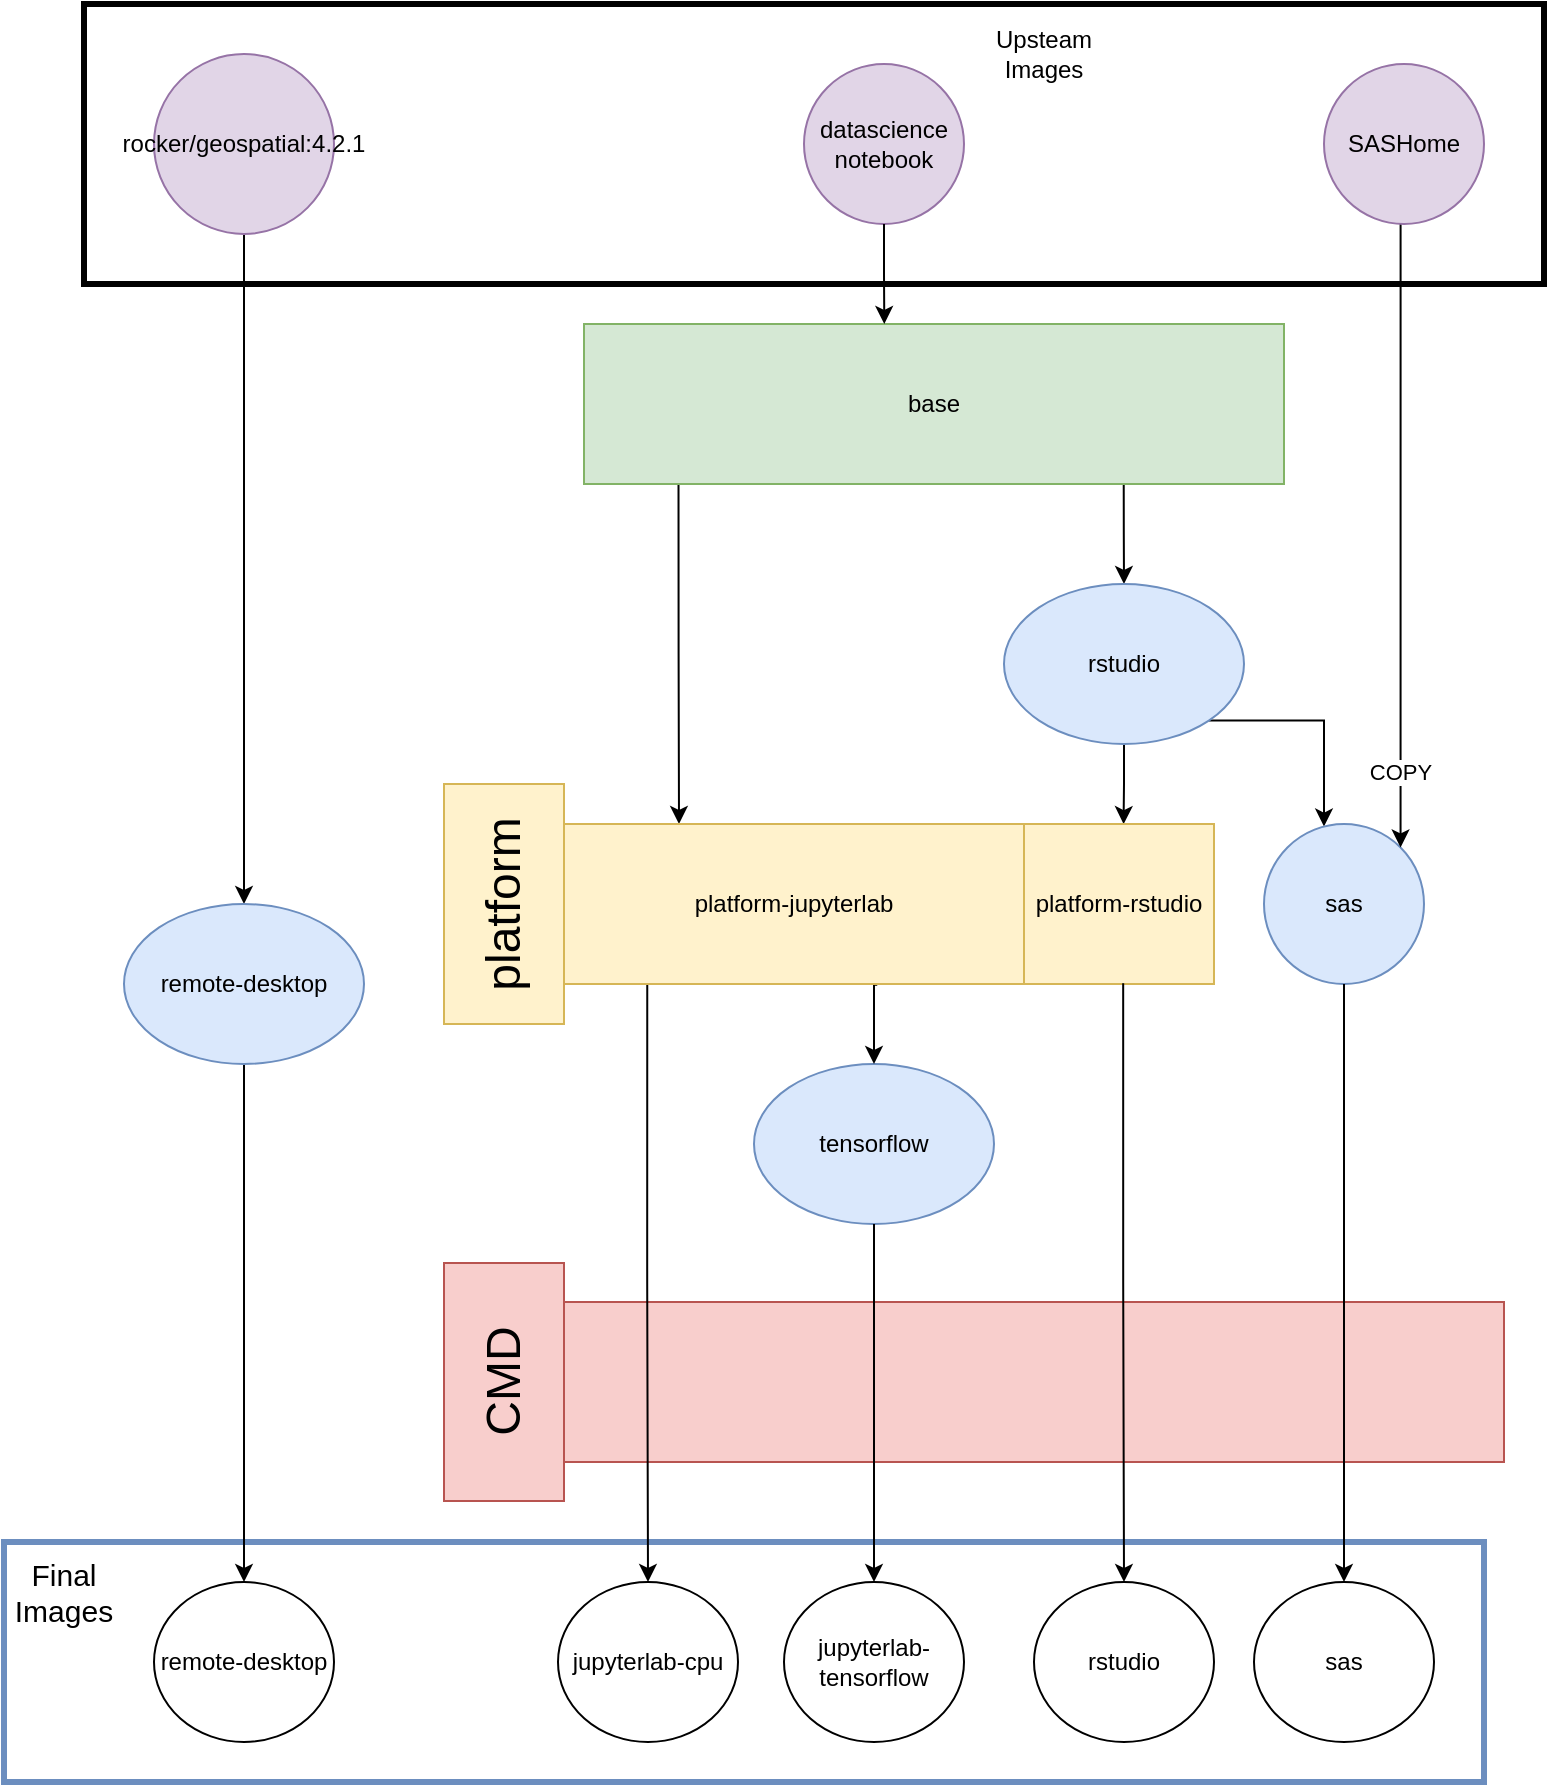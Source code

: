 <mxfile version="25.0.3">
  <diagram name="Page-1" id="zlxh3_FURENLlaDQN8fC">
    <mxGraphModel dx="1500" dy="769" grid="1" gridSize="10" guides="1" tooltips="1" connect="1" arrows="1" fold="1" page="1" pageScale="1" pageWidth="850" pageHeight="1100" math="0" shadow="0">
      <root>
        <mxCell id="0" />
        <mxCell id="1" parent="0" />
        <mxCell id="hTxbjXE2mDDGzQtdPCSj-48" value="" style="rounded=0;whiteSpace=wrap;html=1;fillColor=none;strokeWidth=3;strokeColor=#6c8ebf;" parent="1" vertex="1">
          <mxGeometry x="40" y="799" width="740" height="120" as="geometry" />
        </mxCell>
        <mxCell id="hTxbjXE2mDDGzQtdPCSj-19" value="" style="rounded=0;whiteSpace=wrap;html=1;fillColor=none;strokeWidth=3;" parent="1" vertex="1">
          <mxGeometry x="80" y="30" width="730" height="140" as="geometry" />
        </mxCell>
        <mxCell id="hTxbjXE2mDDGzQtdPCSj-5" style="edgeStyle=orthogonalEdgeStyle;rounded=0;orthogonalLoop=1;jettySize=auto;html=1;exitX=0.771;exitY=0.875;exitDx=0;exitDy=0;exitPerimeter=0;" parent="1" source="hTxbjXE2mDDGzQtdPCSj-1" target="hTxbjXE2mDDGzQtdPCSj-4" edge="1">
          <mxGeometry relative="1" as="geometry" />
        </mxCell>
        <mxCell id="ty-XCMfTDVM0uD_hAozX-7" style="edgeStyle=orthogonalEdgeStyle;rounded=0;orthogonalLoop=1;jettySize=auto;html=1;exitX=0.135;exitY=0.975;exitDx=0;exitDy=0;entryX=0.25;entryY=0;entryDx=0;entryDy=0;exitPerimeter=0;" edge="1" parent="1" source="hTxbjXE2mDDGzQtdPCSj-1" target="hTxbjXE2mDDGzQtdPCSj-21">
          <mxGeometry relative="1" as="geometry" />
        </mxCell>
        <mxCell id="hTxbjXE2mDDGzQtdPCSj-1" value="&lt;div&gt;base&lt;/div&gt;" style="rectangle;whiteSpace=wrap;html=1;fillColor=#d5e8d4;strokeColor=#82b366;" parent="1" vertex="1">
          <mxGeometry x="330" y="190" width="350" height="80" as="geometry" />
        </mxCell>
        <mxCell id="hTxbjXE2mDDGzQtdPCSj-13" style="edgeStyle=orthogonalEdgeStyle;rounded=0;orthogonalLoop=1;jettySize=auto;html=1;exitX=1;exitY=1;exitDx=0;exitDy=0;" parent="1" source="hTxbjXE2mDDGzQtdPCSj-4" target="hTxbjXE2mDDGzQtdPCSj-12" edge="1">
          <mxGeometry relative="1" as="geometry">
            <Array as="points">
              <mxPoint x="700" y="388" />
            </Array>
          </mxGeometry>
        </mxCell>
        <mxCell id="ty-XCMfTDVM0uD_hAozX-3" style="edgeStyle=orthogonalEdgeStyle;rounded=0;orthogonalLoop=1;jettySize=auto;html=1;exitX=0.5;exitY=1;exitDx=0;exitDy=0;entryX=0.524;entryY=0.001;entryDx=0;entryDy=0;entryPerimeter=0;" edge="1" parent="1" source="hTxbjXE2mDDGzQtdPCSj-4" target="ty-XCMfTDVM0uD_hAozX-2">
          <mxGeometry relative="1" as="geometry" />
        </mxCell>
        <mxCell id="hTxbjXE2mDDGzQtdPCSj-4" value="rstudio" style="ellipse;whiteSpace=wrap;html=1;fillColor=#dae8fc;strokeColor=#6c8ebf;" parent="1" vertex="1">
          <mxGeometry x="540" y="320" width="120" height="80" as="geometry" />
        </mxCell>
        <mxCell id="hTxbjXE2mDDGzQtdPCSj-8" value="tensorflow" style="ellipse;whiteSpace=wrap;html=1;fillColor=#dae8fc;strokeColor=#6c8ebf;" parent="1" vertex="1">
          <mxGeometry x="415" y="560" width="120" height="80" as="geometry" />
        </mxCell>
        <mxCell id="hTxbjXE2mDDGzQtdPCSj-12" value="sas" style="ellipse;whiteSpace=wrap;html=1;fillColor=#dae8fc;strokeColor=#6c8ebf;" parent="1" vertex="1">
          <mxGeometry x="670" y="440" width="80" height="80" as="geometry" />
        </mxCell>
        <mxCell id="hTxbjXE2mDDGzQtdPCSj-17" style="edgeStyle=orthogonalEdgeStyle;rounded=0;orthogonalLoop=1;jettySize=auto;html=1;exitX=0.5;exitY=1;exitDx=0;exitDy=0;entryX=1;entryY=0;entryDx=0;entryDy=0;" parent="1" source="hTxbjXE2mDDGzQtdPCSj-15" target="hTxbjXE2mDDGzQtdPCSj-12" edge="1">
          <mxGeometry relative="1" as="geometry">
            <Array as="points">
              <mxPoint x="740" y="120" />
              <mxPoint x="738" y="120" />
            </Array>
          </mxGeometry>
        </mxCell>
        <mxCell id="hTxbjXE2mDDGzQtdPCSj-39" value="COPY" style="edgeLabel;html=1;align=center;verticalAlign=middle;resizable=0;points=[];" parent="hTxbjXE2mDDGzQtdPCSj-17" vertex="1" connectable="0">
          <mxGeometry x="0.782" y="-1" relative="1" as="geometry">
            <mxPoint as="offset" />
          </mxGeometry>
        </mxCell>
        <mxCell id="hTxbjXE2mDDGzQtdPCSj-15" value="SASHome" style="ellipse;whiteSpace=wrap;html=1;fillColor=#e1d5e7;strokeColor=#9673a6;" parent="1" vertex="1">
          <mxGeometry x="700" y="60" width="80" height="80" as="geometry" />
        </mxCell>
        <mxCell id="hTxbjXE2mDDGzQtdPCSj-16" value="datascience&lt;br&gt;notebook" style="ellipse;whiteSpace=wrap;html=1;fillColor=#e1d5e7;strokeColor=#9673a6;" parent="1" vertex="1">
          <mxGeometry x="440" y="60" width="80" height="80" as="geometry" />
        </mxCell>
        <mxCell id="hTxbjXE2mDDGzQtdPCSj-20" value="Upsteam Images" style="text;html=1;align=center;verticalAlign=middle;whiteSpace=wrap;rounded=0;" parent="1" vertex="1">
          <mxGeometry x="530" y="40" width="60" height="30" as="geometry" />
        </mxCell>
        <mxCell id="hTxbjXE2mDDGzQtdPCSj-42" style="edgeStyle=orthogonalEdgeStyle;rounded=0;orthogonalLoop=1;jettySize=auto;html=1;exitX=0.681;exitY=1.004;exitDx=0;exitDy=0;entryX=0.5;entryY=0;entryDx=0;entryDy=0;exitPerimeter=0;" parent="1" source="hTxbjXE2mDDGzQtdPCSj-21" target="hTxbjXE2mDDGzQtdPCSj-8" edge="1">
          <mxGeometry relative="1" as="geometry" />
        </mxCell>
        <mxCell id="hTxbjXE2mDDGzQtdPCSj-25" value="" style="rectangle;whiteSpace=wrap;html=1;fillColor=#f8cecc;strokeColor=#b85450;" parent="1" vertex="1">
          <mxGeometry x="320" y="679" width="470" height="80" as="geometry" />
        </mxCell>
        <mxCell id="hTxbjXE2mDDGzQtdPCSj-32" value="jupyterlab-cpu" style="ellipse;whiteSpace=wrap;html=1;" parent="1" vertex="1">
          <mxGeometry x="317" y="819" width="90" height="80" as="geometry" />
        </mxCell>
        <mxCell id="hTxbjXE2mDDGzQtdPCSj-33" value="jupyterlab-tensorflow" style="ellipse;whiteSpace=wrap;html=1;" parent="1" vertex="1">
          <mxGeometry x="430" y="819" width="90" height="80" as="geometry" />
        </mxCell>
        <mxCell id="hTxbjXE2mDDGzQtdPCSj-34" value="rstudio" style="ellipse;whiteSpace=wrap;html=1;" parent="1" vertex="1">
          <mxGeometry x="555" y="819" width="90" height="80" as="geometry" />
        </mxCell>
        <mxCell id="hTxbjXE2mDDGzQtdPCSj-35" value="sas" style="ellipse;whiteSpace=wrap;html=1;" parent="1" vertex="1">
          <mxGeometry x="665" y="819" width="90" height="80" as="geometry" />
        </mxCell>
        <mxCell id="hTxbjXE2mDDGzQtdPCSj-38" style="edgeStyle=orthogonalEdgeStyle;rounded=0;orthogonalLoop=1;jettySize=auto;html=1;exitX=0.5;exitY=1;exitDx=0;exitDy=0;" parent="1" source="hTxbjXE2mDDGzQtdPCSj-12" target="hTxbjXE2mDDGzQtdPCSj-35" edge="1">
          <mxGeometry relative="1" as="geometry" />
        </mxCell>
        <mxCell id="hTxbjXE2mDDGzQtdPCSj-41" style="edgeStyle=orthogonalEdgeStyle;rounded=0;orthogonalLoop=1;jettySize=auto;html=1;exitX=0.5;exitY=1;exitDx=0;exitDy=0;entryX=0.5;entryY=0;entryDx=0;entryDy=0;" parent="1" source="hTxbjXE2mDDGzQtdPCSj-8" target="hTxbjXE2mDDGzQtdPCSj-33" edge="1">
          <mxGeometry relative="1" as="geometry" />
        </mxCell>
        <mxCell id="hTxbjXE2mDDGzQtdPCSj-49" value="&lt;font style=&quot;font-size: 15px;&quot;&gt;Final Images&lt;/font&gt;" style="text;html=1;align=center;verticalAlign=middle;whiteSpace=wrap;rounded=0;" parent="1" vertex="1">
          <mxGeometry x="40" y="809" width="60" height="30" as="geometry" />
        </mxCell>
        <mxCell id="ty-XCMfTDVM0uD_hAozX-2" value="platform-rstudio" style="rectangle;whiteSpace=wrap;html=1;fillColor=#fff2cc;strokeColor=#d6b656;" vertex="1" parent="1">
          <mxGeometry x="550" y="440" width="95" height="80" as="geometry" />
        </mxCell>
        <mxCell id="ty-XCMfTDVM0uD_hAozX-5" style="edgeStyle=orthogonalEdgeStyle;rounded=0;orthogonalLoop=1;jettySize=auto;html=1;exitX=0.522;exitY=0.996;exitDx=0;exitDy=0;exitPerimeter=0;" edge="1" parent="1" source="ty-XCMfTDVM0uD_hAozX-2" target="hTxbjXE2mDDGzQtdPCSj-34">
          <mxGeometry relative="1" as="geometry" />
        </mxCell>
        <mxCell id="ty-XCMfTDVM0uD_hAozX-6" value="platform" style="rectangle;whiteSpace=wrap;html=1;fillColor=#fff2cc;strokeColor=#d6b656;direction=west;textDirection=ltr;horizontal=0;fontSize=24;" vertex="1" parent="1">
          <mxGeometry x="260" y="420" width="60" height="120" as="geometry" />
        </mxCell>
        <mxCell id="ty-XCMfTDVM0uD_hAozX-8" value="CMD" style="rectangle;whiteSpace=wrap;html=1;fillColor=#f8cecc;strokeColor=#b85450;horizontal=0;fontSize=24;" vertex="1" parent="1">
          <mxGeometry x="260" y="659.5" width="60" height="119" as="geometry" />
        </mxCell>
        <mxCell id="ty-XCMfTDVM0uD_hAozX-11" style="edgeStyle=orthogonalEdgeStyle;rounded=0;orthogonalLoop=1;jettySize=auto;html=1;exitX=0.181;exitY=0.983;exitDx=0;exitDy=0;entryX=0.5;entryY=0;entryDx=0;entryDy=0;exitPerimeter=0;" edge="1" parent="1" source="hTxbjXE2mDDGzQtdPCSj-21" target="hTxbjXE2mDDGzQtdPCSj-32">
          <mxGeometry relative="1" as="geometry" />
        </mxCell>
        <mxCell id="hTxbjXE2mDDGzQtdPCSj-21" value="platform-jupyterlab" style="rectangle;whiteSpace=wrap;html=1;fillColor=#fff2cc;strokeColor=#d6b656;" parent="1" vertex="1">
          <mxGeometry x="320" y="440" width="230" height="80" as="geometry" />
        </mxCell>
        <mxCell id="ty-XCMfTDVM0uD_hAozX-12" style="edgeStyle=orthogonalEdgeStyle;rounded=0;orthogonalLoop=1;jettySize=auto;html=1;exitX=0.5;exitY=1;exitDx=0;exitDy=0;entryX=0.429;entryY=0;entryDx=0;entryDy=0;entryPerimeter=0;" edge="1" parent="1" source="hTxbjXE2mDDGzQtdPCSj-16" target="hTxbjXE2mDDGzQtdPCSj-1">
          <mxGeometry relative="1" as="geometry" />
        </mxCell>
        <mxCell id="ty-XCMfTDVM0uD_hAozX-18" style="edgeStyle=orthogonalEdgeStyle;rounded=0;orthogonalLoop=1;jettySize=auto;html=1;exitX=0.5;exitY=1;exitDx=0;exitDy=0;entryX=0.5;entryY=0;entryDx=0;entryDy=0;" edge="1" parent="1" source="ty-XCMfTDVM0uD_hAozX-13" target="ty-XCMfTDVM0uD_hAozX-16">
          <mxGeometry relative="1" as="geometry" />
        </mxCell>
        <mxCell id="ty-XCMfTDVM0uD_hAozX-13" value="rocker/geospatial:4.2.1" style="ellipse;whiteSpace=wrap;html=1;fillColor=#e1d5e7;strokeColor=#9673a6;" vertex="1" parent="1">
          <mxGeometry x="115" y="55" width="90" height="90" as="geometry" />
        </mxCell>
        <mxCell id="ty-XCMfTDVM0uD_hAozX-14" value="remote-desktop" style="ellipse;whiteSpace=wrap;html=1;" vertex="1" parent="1">
          <mxGeometry x="115" y="819" width="90" height="80" as="geometry" />
        </mxCell>
        <mxCell id="ty-XCMfTDVM0uD_hAozX-17" style="edgeStyle=orthogonalEdgeStyle;rounded=0;orthogonalLoop=1;jettySize=auto;html=1;exitX=0.5;exitY=1;exitDx=0;exitDy=0;entryX=0.5;entryY=0;entryDx=0;entryDy=0;" edge="1" parent="1" source="ty-XCMfTDVM0uD_hAozX-16" target="ty-XCMfTDVM0uD_hAozX-14">
          <mxGeometry relative="1" as="geometry" />
        </mxCell>
        <mxCell id="ty-XCMfTDVM0uD_hAozX-16" value="remote-desktop" style="ellipse;whiteSpace=wrap;html=1;fillColor=#dae8fc;strokeColor=#6c8ebf;" vertex="1" parent="1">
          <mxGeometry x="100" y="480" width="120" height="80" as="geometry" />
        </mxCell>
      </root>
    </mxGraphModel>
  </diagram>
</mxfile>
